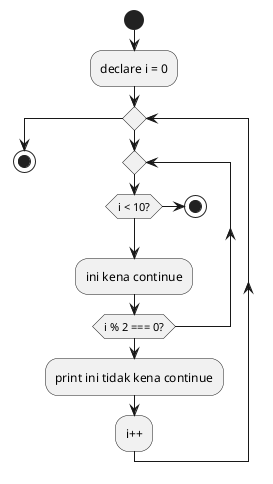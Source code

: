 @startuml continue
start
:declare i = 0;
while ()
repeat
    if (i < 10?) then
    else
    stop
    endif
:ini kena continue;
repeat while(i % 2 === 0?)
:print ini tidak kena continue;
:i++;
endwhile
stop
' while (i < 10?)
'     if (i % 2 === 0?) then
'     :continue;
'     endif
' endwhile
' stop
@enduml
